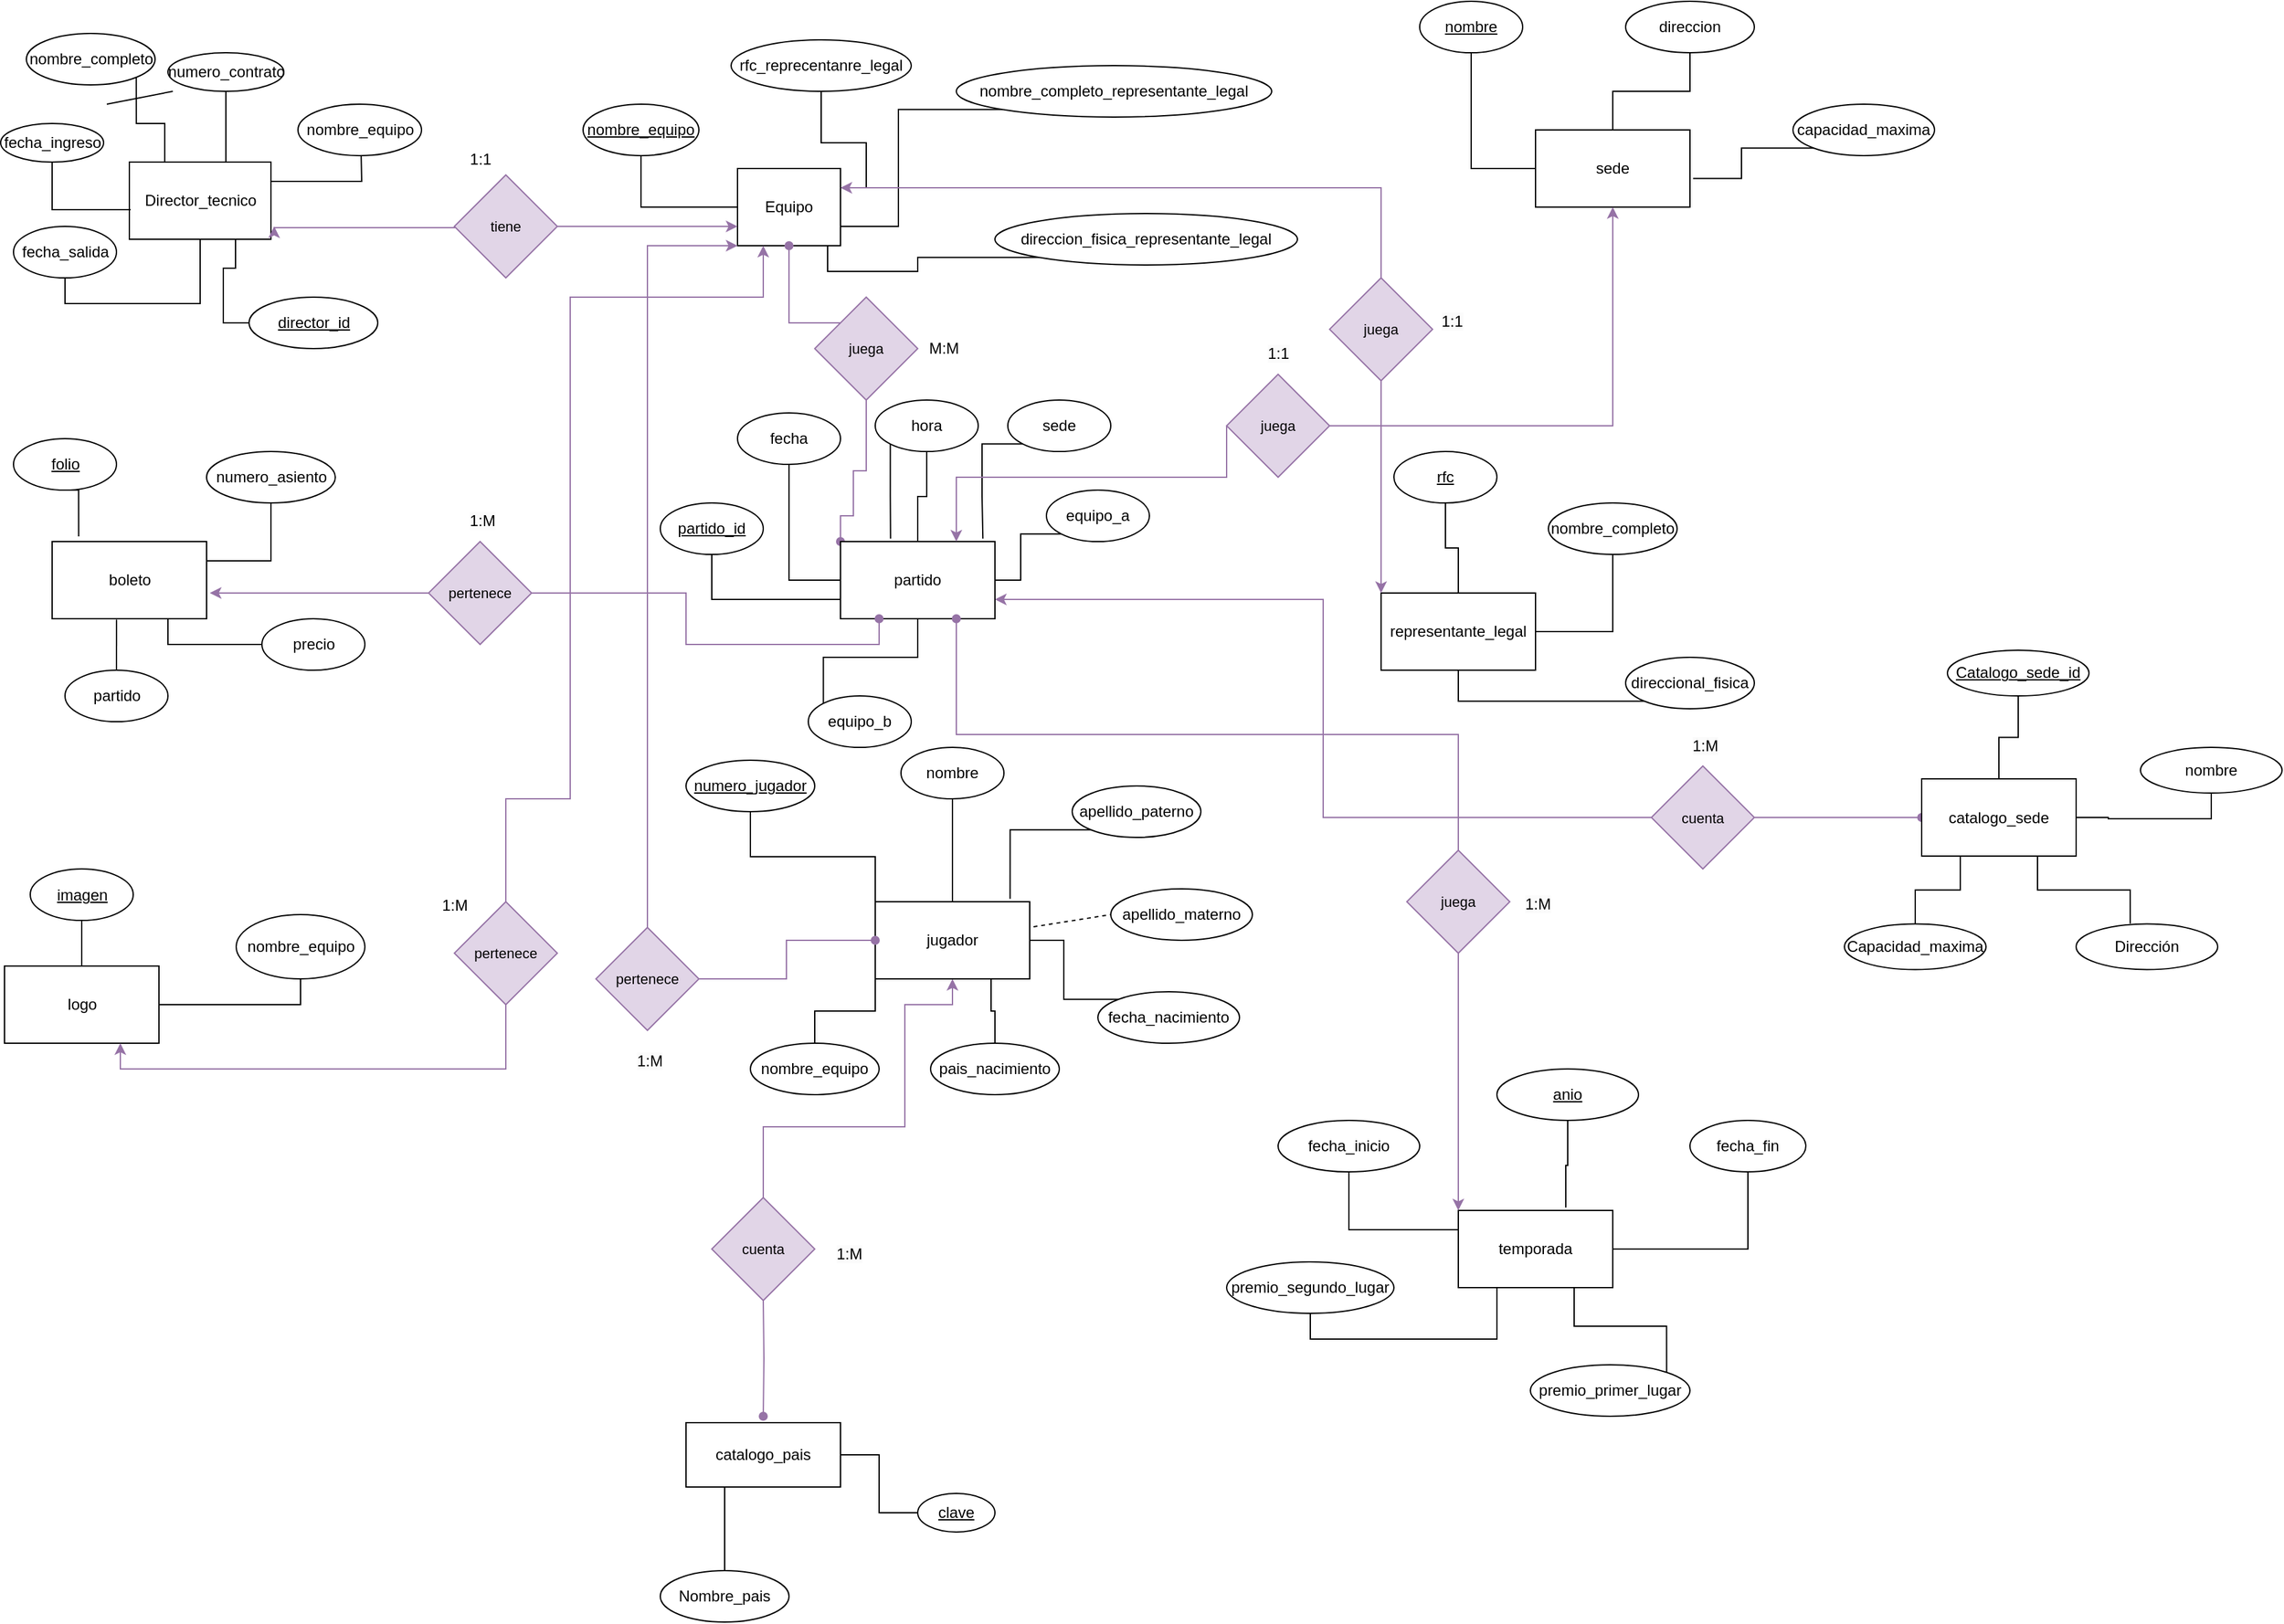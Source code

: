 <mxfile version="22.0.5" type="github">
  <diagram id="prtHgNgQTEPvFCAcTncT" name="Page-1">
    <mxGraphModel dx="1224" dy="1836" grid="1" gridSize="10" guides="1" tooltips="1" connect="1" arrows="1" fold="1" page="1" pageScale="1" pageWidth="827" pageHeight="1169" math="0" shadow="0">
      <root>
        <mxCell id="0" />
        <mxCell id="1" parent="0" />
        <mxCell id="aQAhRYCQyw7YS1Q8oWBc-6" value="fecha_ingreso" style="ellipse;whiteSpace=wrap;html=1;" parent="1" vertex="1">
          <mxGeometry x="67.5" y="-5" width="80" height="30" as="geometry" />
        </mxCell>
        <mxCell id="aQAhRYCQyw7YS1Q8oWBc-33" style="edgeStyle=orthogonalEdgeStyle;rounded=0;orthogonalLoop=1;jettySize=auto;html=1;exitX=1;exitY=0.25;exitDx=0;exitDy=0;endArrow=none;endFill=0;" parent="1" source="aQAhRYCQyw7YS1Q8oWBc-8" edge="1">
          <mxGeometry relative="1" as="geometry">
            <mxPoint x="347.5" y="15" as="targetPoint" />
          </mxGeometry>
        </mxCell>
        <mxCell id="aQAhRYCQyw7YS1Q8oWBc-8" value="Director_tecnico" style="rounded=0;whiteSpace=wrap;html=1;fontFamily=Helvetica;fontSize=12;fontColor=#000000;align=center;" parent="1" vertex="1">
          <mxGeometry x="167.5" y="25" width="110" height="60" as="geometry" />
        </mxCell>
        <mxCell id="aQAhRYCQyw7YS1Q8oWBc-9" value="" style="edgeStyle=orthogonalEdgeStyle;rounded=0;orthogonalLoop=1;jettySize=auto;html=1;endArrow=none;endFill=0;" parent="1" source="aQAhRYCQyw7YS1Q8oWBc-10" target="aQAhRYCQyw7YS1Q8oWBc-11" edge="1">
          <mxGeometry relative="1" as="geometry" />
        </mxCell>
        <mxCell id="aQAhRYCQyw7YS1Q8oWBc-10" value="Equipo" style="rounded=0;whiteSpace=wrap;html=1;fontFamily=Helvetica;fontSize=12;fontColor=#000000;align=center;" parent="1" vertex="1">
          <mxGeometry x="640" y="30" width="80" height="60" as="geometry" />
        </mxCell>
        <mxCell id="aQAhRYCQyw7YS1Q8oWBc-11" value="&lt;u&gt;nombre_equipo&lt;/u&gt;" style="ellipse;whiteSpace=wrap;html=1;" parent="1" vertex="1">
          <mxGeometry x="520" y="-20" width="90" height="40" as="geometry" />
        </mxCell>
        <mxCell id="aQAhRYCQyw7YS1Q8oWBc-13" value="boleto" style="rounded=0;whiteSpace=wrap;html=1;" parent="1" vertex="1">
          <mxGeometry x="107.5" y="320" width="120" height="60" as="geometry" />
        </mxCell>
        <mxCell id="aQAhRYCQyw7YS1Q8oWBc-124" value="" style="edgeStyle=orthogonalEdgeStyle;shape=connector;rounded=0;orthogonalLoop=1;jettySize=auto;html=1;labelBackgroundColor=default;strokeColor=default;align=center;verticalAlign=middle;fontFamily=Helvetica;fontSize=11;fontColor=default;endArrow=none;endFill=0;" parent="1" source="aQAhRYCQyw7YS1Q8oWBc-15" target="aQAhRYCQyw7YS1Q8oWBc-55" edge="1">
          <mxGeometry relative="1" as="geometry" />
        </mxCell>
        <mxCell id="aQAhRYCQyw7YS1Q8oWBc-127" style="edgeStyle=orthogonalEdgeStyle;shape=connector;rounded=0;orthogonalLoop=1;jettySize=auto;html=1;exitX=0;exitY=0;exitDx=0;exitDy=0;labelBackgroundColor=default;strokeColor=#9673a6;align=center;verticalAlign=middle;fontFamily=Helvetica;fontSize=11;fontColor=default;endArrow=none;endFill=0;fillColor=#e1d5e7;entryX=0.5;entryY=1;entryDx=0;entryDy=0;startArrow=oval;startFill=1;" parent="1" source="aQAhRYCQyw7YS1Q8oWBc-15" target="aQAhRYCQyw7YS1Q8oWBc-128" edge="1">
          <mxGeometry relative="1" as="geometry">
            <mxPoint x="740" y="220" as="targetPoint" />
            <Array as="points">
              <mxPoint x="720" y="300" />
              <mxPoint x="730" y="300" />
              <mxPoint x="730" y="265" />
              <mxPoint x="740" y="265" />
            </Array>
          </mxGeometry>
        </mxCell>
        <mxCell id="hWHsyJ2KHmpbh6vch4hG-17" style="edgeStyle=orthogonalEdgeStyle;rounded=0;orthogonalLoop=1;jettySize=auto;html=1;exitX=1;exitY=0.75;exitDx=0;exitDy=0;entryX=0;entryY=0.5;entryDx=0;entryDy=0;startArrow=classic;startFill=1;endArrow=none;endFill=0;fillColor=#e1d5e7;strokeColor=#9673a6;" edge="1" parent="1" source="aQAhRYCQyw7YS1Q8oWBc-15" target="hWHsyJ2KHmpbh6vch4hG-16">
          <mxGeometry relative="1" as="geometry" />
        </mxCell>
        <mxCell id="aQAhRYCQyw7YS1Q8oWBc-15" value="partido" style="rounded=0;whiteSpace=wrap;html=1;" parent="1" vertex="1">
          <mxGeometry x="720" y="320" width="120" height="60" as="geometry" />
        </mxCell>
        <mxCell id="hWHsyJ2KHmpbh6vch4hG-5" style="edgeStyle=orthogonalEdgeStyle;rounded=0;orthogonalLoop=1;jettySize=auto;html=1;exitX=0.5;exitY=1;exitDx=0;exitDy=0;endArrow=none;endFill=0;startArrow=classic;startFill=1;fillColor=#e1d5e7;strokeColor=#9673a6;" edge="1" parent="1" source="aQAhRYCQyw7YS1Q8oWBc-16" target="hWHsyJ2KHmpbh6vch4hG-4">
          <mxGeometry relative="1" as="geometry">
            <Array as="points">
              <mxPoint x="807" y="680" />
              <mxPoint x="770" y="680" />
              <mxPoint x="770" y="775" />
              <mxPoint x="660" y="775" />
            </Array>
          </mxGeometry>
        </mxCell>
        <mxCell id="aQAhRYCQyw7YS1Q8oWBc-16" value="jugador" style="rounded=0;whiteSpace=wrap;html=1;" parent="1" vertex="1">
          <mxGeometry x="747" y="600" width="120" height="60" as="geometry" />
        </mxCell>
        <mxCell id="aQAhRYCQyw7YS1Q8oWBc-51" style="edgeStyle=orthogonalEdgeStyle;rounded=0;orthogonalLoop=1;jettySize=auto;html=1;exitX=0.5;exitY=0;exitDx=0;exitDy=0;entryX=0.5;entryY=1;entryDx=0;entryDy=0;endArrow=none;endFill=0;" parent="1" source="aQAhRYCQyw7YS1Q8oWBc-17" target="aQAhRYCQyw7YS1Q8oWBc-50" edge="1">
          <mxGeometry relative="1" as="geometry" />
        </mxCell>
        <mxCell id="aQAhRYCQyw7YS1Q8oWBc-52" style="edgeStyle=orthogonalEdgeStyle;rounded=0;orthogonalLoop=1;jettySize=auto;html=1;exitX=1;exitY=0.5;exitDx=0;exitDy=0;entryX=0.5;entryY=1;entryDx=0;entryDy=0;endArrow=none;endFill=0;" parent="1" source="aQAhRYCQyw7YS1Q8oWBc-17" target="aQAhRYCQyw7YS1Q8oWBc-49" edge="1">
          <mxGeometry relative="1" as="geometry" />
        </mxCell>
        <mxCell id="aQAhRYCQyw7YS1Q8oWBc-17" value="logo" style="rounded=0;whiteSpace=wrap;html=1;" parent="1" vertex="1">
          <mxGeometry x="70.5" y="650" width="120" height="60" as="geometry" />
        </mxCell>
        <mxCell id="aQAhRYCQyw7YS1Q8oWBc-18" value="sede" style="rounded=0;whiteSpace=wrap;html=1;" parent="1" vertex="1">
          <mxGeometry x="1260" width="120" height="60" as="geometry" />
        </mxCell>
        <mxCell id="aQAhRYCQyw7YS1Q8oWBc-19" value="temporada" style="rounded=0;whiteSpace=wrap;html=1;" parent="1" vertex="1">
          <mxGeometry x="1200" y="840" width="120" height="60" as="geometry" />
        </mxCell>
        <mxCell id="aQAhRYCQyw7YS1Q8oWBc-20" value="representante_legal" style="rounded=0;whiteSpace=wrap;html=1;" parent="1" vertex="1">
          <mxGeometry x="1140" y="360" width="120" height="60" as="geometry" />
        </mxCell>
        <mxCell id="aQAhRYCQyw7YS1Q8oWBc-28" style="edgeStyle=orthogonalEdgeStyle;rounded=0;orthogonalLoop=1;jettySize=auto;html=1;exitX=1;exitY=1;exitDx=0;exitDy=0;entryX=0.25;entryY=0;entryDx=0;entryDy=0;endArrow=none;endFill=0;" parent="1" source="aQAhRYCQyw7YS1Q8oWBc-22" target="aQAhRYCQyw7YS1Q8oWBc-8" edge="1">
          <mxGeometry relative="1" as="geometry" />
        </mxCell>
        <mxCell id="aQAhRYCQyw7YS1Q8oWBc-22" value="nombre_completo" style="ellipse;whiteSpace=wrap;html=1;" parent="1" vertex="1">
          <mxGeometry x="87.5" y="-75" width="100" height="40" as="geometry" />
        </mxCell>
        <mxCell id="aQAhRYCQyw7YS1Q8oWBc-31" style="edgeStyle=orthogonalEdgeStyle;rounded=0;orthogonalLoop=1;jettySize=auto;html=1;exitX=0.5;exitY=1;exitDx=0;exitDy=0;entryX=0.5;entryY=1;entryDx=0;entryDy=0;endArrow=none;endFill=0;" parent="1" source="aQAhRYCQyw7YS1Q8oWBc-25" target="aQAhRYCQyw7YS1Q8oWBc-8" edge="1">
          <mxGeometry relative="1" as="geometry" />
        </mxCell>
        <mxCell id="aQAhRYCQyw7YS1Q8oWBc-25" value="fecha_salida" style="ellipse;whiteSpace=wrap;html=1;" parent="1" vertex="1">
          <mxGeometry x="77.5" y="75" width="80" height="40" as="geometry" />
        </mxCell>
        <mxCell id="aQAhRYCQyw7YS1Q8oWBc-26" value="nombre_equipo" style="ellipse;whiteSpace=wrap;html=1;" parent="1" vertex="1">
          <mxGeometry x="298.5" y="-20" width="96" height="40" as="geometry" />
        </mxCell>
        <mxCell id="aQAhRYCQyw7YS1Q8oWBc-27" value="numero_contrato" style="ellipse;whiteSpace=wrap;html=1;" parent="1" vertex="1">
          <mxGeometry x="197.5" y="-60" width="90" height="30" as="geometry" />
        </mxCell>
        <mxCell id="aQAhRYCQyw7YS1Q8oWBc-29" style="edgeStyle=orthogonalEdgeStyle;rounded=0;orthogonalLoop=1;jettySize=auto;html=1;exitX=0.5;exitY=1;exitDx=0;exitDy=0;entryX=0.682;entryY=0;entryDx=0;entryDy=0;entryPerimeter=0;endArrow=none;endFill=0;" parent="1" source="aQAhRYCQyw7YS1Q8oWBc-27" target="aQAhRYCQyw7YS1Q8oWBc-8" edge="1">
          <mxGeometry relative="1" as="geometry" />
        </mxCell>
        <mxCell id="aQAhRYCQyw7YS1Q8oWBc-32" style="edgeStyle=orthogonalEdgeStyle;rounded=0;orthogonalLoop=1;jettySize=auto;html=1;exitX=0.5;exitY=1;exitDx=0;exitDy=0;entryX=0.009;entryY=0.617;entryDx=0;entryDy=0;entryPerimeter=0;endArrow=none;endFill=0;" parent="1" source="aQAhRYCQyw7YS1Q8oWBc-6" target="aQAhRYCQyw7YS1Q8oWBc-8" edge="1">
          <mxGeometry relative="1" as="geometry" />
        </mxCell>
        <mxCell id="aQAhRYCQyw7YS1Q8oWBc-39" style="edgeStyle=orthogonalEdgeStyle;rounded=0;orthogonalLoop=1;jettySize=auto;html=1;exitX=0;exitY=1;exitDx=0;exitDy=0;entryX=0.5;entryY=1;entryDx=0;entryDy=0;endArrow=none;endFill=0;" parent="1" source="aQAhRYCQyw7YS1Q8oWBc-34" target="aQAhRYCQyw7YS1Q8oWBc-10" edge="1">
          <mxGeometry relative="1" as="geometry">
            <Array as="points">
              <mxPoint x="780" y="99" />
              <mxPoint x="780" y="110" />
              <mxPoint x="710" y="110" />
              <mxPoint x="710" y="90" />
            </Array>
          </mxGeometry>
        </mxCell>
        <mxCell id="aQAhRYCQyw7YS1Q8oWBc-34" value="direccion_fisica_representante_legal" style="ellipse;whiteSpace=wrap;html=1;" parent="1" vertex="1">
          <mxGeometry x="840" y="65" width="235" height="40" as="geometry" />
        </mxCell>
        <mxCell id="aQAhRYCQyw7YS1Q8oWBc-35" value="rfc_reprecentanre_legal" style="ellipse;whiteSpace=wrap;html=1;" parent="1" vertex="1">
          <mxGeometry x="635" y="-70" width="140" height="40" as="geometry" />
        </mxCell>
        <mxCell id="aQAhRYCQyw7YS1Q8oWBc-38" style="edgeStyle=orthogonalEdgeStyle;rounded=0;orthogonalLoop=1;jettySize=auto;html=1;exitX=0;exitY=1;exitDx=0;exitDy=0;entryX=1;entryY=0.75;entryDx=0;entryDy=0;endArrow=none;endFill=0;" parent="1" source="aQAhRYCQyw7YS1Q8oWBc-36" target="aQAhRYCQyw7YS1Q8oWBc-10" edge="1">
          <mxGeometry relative="1" as="geometry" />
        </mxCell>
        <mxCell id="aQAhRYCQyw7YS1Q8oWBc-36" value="nombre_completo_representante_legal" style="ellipse;whiteSpace=wrap;html=1;" parent="1" vertex="1">
          <mxGeometry x="810" y="-50" width="245" height="40" as="geometry" />
        </mxCell>
        <mxCell id="aQAhRYCQyw7YS1Q8oWBc-37" style="edgeStyle=orthogonalEdgeStyle;rounded=0;orthogonalLoop=1;jettySize=auto;html=1;exitX=0.5;exitY=1;exitDx=0;exitDy=0;entryX=1;entryY=0.25;entryDx=0;entryDy=0;endArrow=none;endFill=0;" parent="1" source="aQAhRYCQyw7YS1Q8oWBc-35" target="aQAhRYCQyw7YS1Q8oWBc-10" edge="1">
          <mxGeometry relative="1" as="geometry">
            <mxPoint x="810" y="50" as="targetPoint" />
            <Array as="points">
              <mxPoint x="705" y="10" />
              <mxPoint x="740" y="10" />
              <mxPoint x="740" y="45" />
            </Array>
          </mxGeometry>
        </mxCell>
        <mxCell id="aQAhRYCQyw7YS1Q8oWBc-40" value="&lt;u&gt;folio&lt;/u&gt;" style="ellipse;whiteSpace=wrap;html=1;" parent="1" vertex="1">
          <mxGeometry x="77.5" y="240" width="80" height="40" as="geometry" />
        </mxCell>
        <mxCell id="aQAhRYCQyw7YS1Q8oWBc-41" value="partido" style="ellipse;whiteSpace=wrap;html=1;" parent="1" vertex="1">
          <mxGeometry x="117.5" y="420" width="80" height="40" as="geometry" />
        </mxCell>
        <mxCell id="aQAhRYCQyw7YS1Q8oWBc-46" style="edgeStyle=orthogonalEdgeStyle;rounded=0;orthogonalLoop=1;jettySize=auto;html=1;exitX=0;exitY=0.5;exitDx=0;exitDy=0;entryX=0.75;entryY=1;entryDx=0;entryDy=0;endArrow=none;endFill=0;" parent="1" source="aQAhRYCQyw7YS1Q8oWBc-42" target="aQAhRYCQyw7YS1Q8oWBc-13" edge="1">
          <mxGeometry relative="1" as="geometry" />
        </mxCell>
        <mxCell id="aQAhRYCQyw7YS1Q8oWBc-42" value="precio" style="ellipse;whiteSpace=wrap;html=1;" parent="1" vertex="1">
          <mxGeometry x="270.5" y="380" width="80" height="40" as="geometry" />
        </mxCell>
        <mxCell id="aQAhRYCQyw7YS1Q8oWBc-45" style="edgeStyle=orthogonalEdgeStyle;rounded=0;orthogonalLoop=1;jettySize=auto;html=1;exitX=0.5;exitY=1;exitDx=0;exitDy=0;entryX=1;entryY=0.25;entryDx=0;entryDy=0;endArrow=none;endFill=0;" parent="1" source="aQAhRYCQyw7YS1Q8oWBc-43" target="aQAhRYCQyw7YS1Q8oWBc-13" edge="1">
          <mxGeometry relative="1" as="geometry" />
        </mxCell>
        <mxCell id="aQAhRYCQyw7YS1Q8oWBc-43" value="numero_asiento" style="ellipse;whiteSpace=wrap;html=1;" parent="1" vertex="1">
          <mxGeometry x="227.5" y="250" width="100" height="40" as="geometry" />
        </mxCell>
        <mxCell id="aQAhRYCQyw7YS1Q8oWBc-44" style="edgeStyle=orthogonalEdgeStyle;rounded=0;orthogonalLoop=1;jettySize=auto;html=1;exitX=0.5;exitY=1;exitDx=0;exitDy=0;entryX=0.172;entryY=-0.067;entryDx=0;entryDy=0;entryPerimeter=0;endArrow=none;endFill=0;" parent="1" source="aQAhRYCQyw7YS1Q8oWBc-40" target="aQAhRYCQyw7YS1Q8oWBc-13" edge="1">
          <mxGeometry relative="1" as="geometry" />
        </mxCell>
        <mxCell id="aQAhRYCQyw7YS1Q8oWBc-47" style="edgeStyle=orthogonalEdgeStyle;rounded=0;orthogonalLoop=1;jettySize=auto;html=1;exitX=0.5;exitY=0;exitDx=0;exitDy=0;entryX=0.417;entryY=1.012;entryDx=0;entryDy=0;entryPerimeter=0;endArrow=none;endFill=0;" parent="1" source="aQAhRYCQyw7YS1Q8oWBc-41" target="aQAhRYCQyw7YS1Q8oWBc-13" edge="1">
          <mxGeometry relative="1" as="geometry" />
        </mxCell>
        <mxCell id="aQAhRYCQyw7YS1Q8oWBc-49" value="nombre_equipo" style="ellipse;whiteSpace=wrap;html=1;" parent="1" vertex="1">
          <mxGeometry x="250.5" y="610" width="100" height="50" as="geometry" />
        </mxCell>
        <mxCell id="aQAhRYCQyw7YS1Q8oWBc-50" value="&lt;u&gt;imagen&lt;/u&gt;" style="ellipse;whiteSpace=wrap;html=1;" parent="1" vertex="1">
          <mxGeometry x="90.5" y="574.5" width="80" height="40" as="geometry" />
        </mxCell>
        <mxCell id="aQAhRYCQyw7YS1Q8oWBc-61" style="edgeStyle=orthogonalEdgeStyle;rounded=0;orthogonalLoop=1;jettySize=auto;html=1;exitX=0.5;exitY=1;exitDx=0;exitDy=0;entryX=0;entryY=0.5;entryDx=0;entryDy=0;endArrow=none;endFill=0;" parent="1" source="aQAhRYCQyw7YS1Q8oWBc-53" target="aQAhRYCQyw7YS1Q8oWBc-15" edge="1">
          <mxGeometry relative="1" as="geometry" />
        </mxCell>
        <mxCell id="aQAhRYCQyw7YS1Q8oWBc-53" value="fecha" style="ellipse;whiteSpace=wrap;html=1;" parent="1" vertex="1">
          <mxGeometry x="640" y="220" width="80" height="40" as="geometry" />
        </mxCell>
        <mxCell id="aQAhRYCQyw7YS1Q8oWBc-60" style="edgeStyle=orthogonalEdgeStyle;rounded=0;orthogonalLoop=1;jettySize=auto;html=1;exitX=0.5;exitY=1;exitDx=0;exitDy=0;entryX=0;entryY=0.75;entryDx=0;entryDy=0;endArrow=none;endFill=0;" parent="1" source="aQAhRYCQyw7YS1Q8oWBc-54" target="aQAhRYCQyw7YS1Q8oWBc-15" edge="1">
          <mxGeometry relative="1" as="geometry" />
        </mxCell>
        <mxCell id="aQAhRYCQyw7YS1Q8oWBc-54" value="&lt;u&gt;partido_id&lt;/u&gt;" style="ellipse;whiteSpace=wrap;html=1;" parent="1" vertex="1">
          <mxGeometry x="580" y="290" width="80" height="40" as="geometry" />
        </mxCell>
        <mxCell id="aQAhRYCQyw7YS1Q8oWBc-55" value="hora" style="ellipse;whiteSpace=wrap;html=1;" parent="1" vertex="1">
          <mxGeometry x="747" y="210" width="80" height="40" as="geometry" />
        </mxCell>
        <mxCell id="aQAhRYCQyw7YS1Q8oWBc-65" style="edgeStyle=orthogonalEdgeStyle;rounded=0;orthogonalLoop=1;jettySize=auto;html=1;exitX=0;exitY=1;exitDx=0;exitDy=0;entryX=0.5;entryY=1;entryDx=0;entryDy=0;endArrow=none;endFill=0;" parent="1" source="aQAhRYCQyw7YS1Q8oWBc-56" target="aQAhRYCQyw7YS1Q8oWBc-15" edge="1">
          <mxGeometry relative="1" as="geometry" />
        </mxCell>
        <mxCell id="aQAhRYCQyw7YS1Q8oWBc-56" value="equipo_b" style="ellipse;whiteSpace=wrap;html=1;" parent="1" vertex="1">
          <mxGeometry x="695" y="440" width="80" height="40" as="geometry" />
        </mxCell>
        <mxCell id="aQAhRYCQyw7YS1Q8oWBc-64" style="edgeStyle=orthogonalEdgeStyle;rounded=0;orthogonalLoop=1;jettySize=auto;html=1;exitX=0;exitY=1;exitDx=0;exitDy=0;entryX=1;entryY=0.5;entryDx=0;entryDy=0;endArrow=none;endFill=0;" parent="1" source="aQAhRYCQyw7YS1Q8oWBc-57" target="aQAhRYCQyw7YS1Q8oWBc-15" edge="1">
          <mxGeometry relative="1" as="geometry" />
        </mxCell>
        <mxCell id="aQAhRYCQyw7YS1Q8oWBc-57" value="equipo_a" style="ellipse;whiteSpace=wrap;html=1;" parent="1" vertex="1">
          <mxGeometry x="880" y="280" width="80" height="40" as="geometry" />
        </mxCell>
        <mxCell id="aQAhRYCQyw7YS1Q8oWBc-58" value="sede" style="ellipse;whiteSpace=wrap;html=1;" parent="1" vertex="1">
          <mxGeometry x="850" y="210" width="80" height="40" as="geometry" />
        </mxCell>
        <mxCell id="aQAhRYCQyw7YS1Q8oWBc-62" style="edgeStyle=orthogonalEdgeStyle;rounded=0;orthogonalLoop=1;jettySize=auto;html=1;exitX=0;exitY=1;exitDx=0;exitDy=0;entryX=0.324;entryY=-0.037;entryDx=0;entryDy=0;entryPerimeter=0;endArrow=none;endFill=0;" parent="1" source="aQAhRYCQyw7YS1Q8oWBc-55" target="aQAhRYCQyw7YS1Q8oWBc-15" edge="1">
          <mxGeometry relative="1" as="geometry" />
        </mxCell>
        <mxCell id="aQAhRYCQyw7YS1Q8oWBc-63" style="edgeStyle=orthogonalEdgeStyle;rounded=0;orthogonalLoop=1;jettySize=auto;html=1;exitX=0;exitY=1;exitDx=0;exitDy=0;entryX=0.922;entryY=-0.037;entryDx=0;entryDy=0;entryPerimeter=0;endArrow=none;endFill=0;" parent="1" source="aQAhRYCQyw7YS1Q8oWBc-58" target="aQAhRYCQyw7YS1Q8oWBc-15" edge="1">
          <mxGeometry relative="1" as="geometry" />
        </mxCell>
        <mxCell id="aQAhRYCQyw7YS1Q8oWBc-73" style="edgeStyle=orthogonalEdgeStyle;rounded=0;orthogonalLoop=1;jettySize=auto;html=1;exitX=0.5;exitY=1;exitDx=0;exitDy=0;entryX=0;entryY=0;entryDx=0;entryDy=0;endArrow=none;endFill=0;" parent="1" source="aQAhRYCQyw7YS1Q8oWBc-66" target="aQAhRYCQyw7YS1Q8oWBc-16" edge="1">
          <mxGeometry relative="1" as="geometry" />
        </mxCell>
        <mxCell id="aQAhRYCQyw7YS1Q8oWBc-66" value="&lt;u&gt;numero_jugador&lt;/u&gt;" style="ellipse;whiteSpace=wrap;html=1;" parent="1" vertex="1">
          <mxGeometry x="600" y="490" width="100" height="40" as="geometry" />
        </mxCell>
        <mxCell id="aQAhRYCQyw7YS1Q8oWBc-79" style="edgeStyle=orthogonalEdgeStyle;shape=connector;rounded=0;orthogonalLoop=1;jettySize=auto;html=1;exitX=0.5;exitY=0;exitDx=0;exitDy=0;entryX=0;entryY=1;entryDx=0;entryDy=0;labelBackgroundColor=default;strokeColor=default;align=center;verticalAlign=middle;fontFamily=Helvetica;fontSize=11;fontColor=default;endArrow=none;endFill=0;" parent="1" source="aQAhRYCQyw7YS1Q8oWBc-67" target="aQAhRYCQyw7YS1Q8oWBc-16" edge="1">
          <mxGeometry relative="1" as="geometry" />
        </mxCell>
        <mxCell id="aQAhRYCQyw7YS1Q8oWBc-67" value="nombre_equipo" style="ellipse;whiteSpace=wrap;html=1;" parent="1" vertex="1">
          <mxGeometry x="650" y="710" width="100" height="40" as="geometry" />
        </mxCell>
        <mxCell id="aQAhRYCQyw7YS1Q8oWBc-74" style="edgeStyle=orthogonalEdgeStyle;shape=connector;rounded=0;orthogonalLoop=1;jettySize=auto;html=1;exitX=0.5;exitY=1;exitDx=0;exitDy=0;entryX=0.5;entryY=0;entryDx=0;entryDy=0;labelBackgroundColor=default;strokeColor=default;align=center;verticalAlign=middle;fontFamily=Helvetica;fontSize=11;fontColor=default;endArrow=none;endFill=0;" parent="1" source="aQAhRYCQyw7YS1Q8oWBc-68" target="aQAhRYCQyw7YS1Q8oWBc-16" edge="1">
          <mxGeometry relative="1" as="geometry" />
        </mxCell>
        <mxCell id="aQAhRYCQyw7YS1Q8oWBc-68" value="nombre" style="ellipse;whiteSpace=wrap;html=1;" parent="1" vertex="1">
          <mxGeometry x="767" y="480" width="80" height="40" as="geometry" />
        </mxCell>
        <mxCell id="aQAhRYCQyw7YS1Q8oWBc-78" style="edgeStyle=orthogonalEdgeStyle;shape=connector;rounded=0;orthogonalLoop=1;jettySize=auto;html=1;exitX=0.5;exitY=0;exitDx=0;exitDy=0;entryX=0.75;entryY=1;entryDx=0;entryDy=0;labelBackgroundColor=default;strokeColor=default;align=center;verticalAlign=middle;fontFamily=Helvetica;fontSize=11;fontColor=default;endArrow=none;endFill=0;" parent="1" source="aQAhRYCQyw7YS1Q8oWBc-69" target="aQAhRYCQyw7YS1Q8oWBc-16" edge="1">
          <mxGeometry relative="1" as="geometry" />
        </mxCell>
        <mxCell id="aQAhRYCQyw7YS1Q8oWBc-69" value="pais_nacimiento" style="ellipse;whiteSpace=wrap;html=1;" parent="1" vertex="1">
          <mxGeometry x="790" y="710" width="100" height="40" as="geometry" />
        </mxCell>
        <mxCell id="aQAhRYCQyw7YS1Q8oWBc-77" style="edgeStyle=orthogonalEdgeStyle;shape=connector;rounded=0;orthogonalLoop=1;jettySize=auto;html=1;exitX=0;exitY=0;exitDx=0;exitDy=0;entryX=1;entryY=0.5;entryDx=0;entryDy=0;labelBackgroundColor=default;strokeColor=default;align=center;verticalAlign=middle;fontFamily=Helvetica;fontSize=11;fontColor=default;endArrow=none;endFill=0;" parent="1" source="aQAhRYCQyw7YS1Q8oWBc-70" target="aQAhRYCQyw7YS1Q8oWBc-16" edge="1">
          <mxGeometry relative="1" as="geometry" />
        </mxCell>
        <mxCell id="aQAhRYCQyw7YS1Q8oWBc-70" value="fecha_nacimiento" style="ellipse;whiteSpace=wrap;html=1;" parent="1" vertex="1">
          <mxGeometry x="920" y="670" width="110" height="40" as="geometry" />
        </mxCell>
        <mxCell id="aQAhRYCQyw7YS1Q8oWBc-71" value="apellido_materno" style="ellipse;whiteSpace=wrap;html=1;" parent="1" vertex="1">
          <mxGeometry x="930" y="590" width="110" height="40" as="geometry" />
        </mxCell>
        <mxCell id="aQAhRYCQyw7YS1Q8oWBc-72" value="apellido_paterno" style="ellipse;whiteSpace=wrap;html=1;" parent="1" vertex="1">
          <mxGeometry x="900" y="510" width="100" height="40" as="geometry" />
        </mxCell>
        <mxCell id="aQAhRYCQyw7YS1Q8oWBc-75" style="edgeStyle=orthogonalEdgeStyle;shape=connector;rounded=0;orthogonalLoop=1;jettySize=auto;html=1;exitX=0;exitY=1;exitDx=0;exitDy=0;entryX=0.873;entryY=-0.037;entryDx=0;entryDy=0;entryPerimeter=0;labelBackgroundColor=default;strokeColor=default;align=center;verticalAlign=middle;fontFamily=Helvetica;fontSize=11;fontColor=default;endArrow=none;endFill=0;" parent="1" source="aQAhRYCQyw7YS1Q8oWBc-72" target="aQAhRYCQyw7YS1Q8oWBc-16" edge="1">
          <mxGeometry relative="1" as="geometry" />
        </mxCell>
        <mxCell id="aQAhRYCQyw7YS1Q8oWBc-83" style="edgeStyle=orthogonalEdgeStyle;shape=connector;rounded=0;orthogonalLoop=1;jettySize=auto;html=1;exitX=0.5;exitY=1;exitDx=0;exitDy=0;entryX=0;entryY=0.5;entryDx=0;entryDy=0;labelBackgroundColor=default;strokeColor=default;align=center;verticalAlign=middle;fontFamily=Helvetica;fontSize=11;fontColor=default;endArrow=none;endFill=0;" parent="1" source="aQAhRYCQyw7YS1Q8oWBc-80" target="aQAhRYCQyw7YS1Q8oWBc-18" edge="1">
          <mxGeometry relative="1" as="geometry" />
        </mxCell>
        <mxCell id="aQAhRYCQyw7YS1Q8oWBc-80" value="&lt;u&gt;nombre&lt;/u&gt;" style="ellipse;whiteSpace=wrap;html=1;" parent="1" vertex="1">
          <mxGeometry x="1170" y="-100" width="80" height="40" as="geometry" />
        </mxCell>
        <mxCell id="aQAhRYCQyw7YS1Q8oWBc-84" style="edgeStyle=orthogonalEdgeStyle;shape=connector;rounded=0;orthogonalLoop=1;jettySize=auto;html=1;exitX=0.5;exitY=1;exitDx=0;exitDy=0;entryX=0.5;entryY=0;entryDx=0;entryDy=0;labelBackgroundColor=default;strokeColor=default;align=center;verticalAlign=middle;fontFamily=Helvetica;fontSize=11;fontColor=default;endArrow=none;endFill=0;" parent="1" source="aQAhRYCQyw7YS1Q8oWBc-81" target="aQAhRYCQyw7YS1Q8oWBc-18" edge="1">
          <mxGeometry relative="1" as="geometry" />
        </mxCell>
        <mxCell id="aQAhRYCQyw7YS1Q8oWBc-81" value="direccion" style="ellipse;whiteSpace=wrap;html=1;" parent="1" vertex="1">
          <mxGeometry x="1330" y="-100" width="100" height="40" as="geometry" />
        </mxCell>
        <mxCell id="aQAhRYCQyw7YS1Q8oWBc-82" value="capacidad_maxima" style="ellipse;whiteSpace=wrap;html=1;" parent="1" vertex="1">
          <mxGeometry x="1460" y="-20" width="110" height="40" as="geometry" />
        </mxCell>
        <mxCell id="aQAhRYCQyw7YS1Q8oWBc-85" style="edgeStyle=orthogonalEdgeStyle;shape=connector;rounded=0;orthogonalLoop=1;jettySize=auto;html=1;exitX=0;exitY=1;exitDx=0;exitDy=0;entryX=1.02;entryY=0.629;entryDx=0;entryDy=0;entryPerimeter=0;labelBackgroundColor=default;strokeColor=default;align=center;verticalAlign=middle;fontFamily=Helvetica;fontSize=11;fontColor=default;endArrow=none;endFill=0;" parent="1" source="aQAhRYCQyw7YS1Q8oWBc-82" target="aQAhRYCQyw7YS1Q8oWBc-18" edge="1">
          <mxGeometry relative="1" as="geometry" />
        </mxCell>
        <mxCell id="aQAhRYCQyw7YS1Q8oWBc-89" style="edgeStyle=orthogonalEdgeStyle;shape=connector;rounded=0;orthogonalLoop=1;jettySize=auto;html=1;exitX=0.5;exitY=1;exitDx=0;exitDy=0;labelBackgroundColor=default;strokeColor=default;align=center;verticalAlign=middle;fontFamily=Helvetica;fontSize=11;fontColor=default;endArrow=none;endFill=0;" parent="1" source="aQAhRYCQyw7YS1Q8oWBc-86" target="aQAhRYCQyw7YS1Q8oWBc-20" edge="1">
          <mxGeometry relative="1" as="geometry">
            <mxPoint x="1160" y="350" as="targetPoint" />
            <Array as="points" />
          </mxGeometry>
        </mxCell>
        <mxCell id="aQAhRYCQyw7YS1Q8oWBc-86" value="&lt;u&gt;rfc&lt;/u&gt;" style="ellipse;whiteSpace=wrap;html=1;" parent="1" vertex="1">
          <mxGeometry x="1150" y="250" width="80" height="40" as="geometry" />
        </mxCell>
        <mxCell id="aQAhRYCQyw7YS1Q8oWBc-91" style="edgeStyle=orthogonalEdgeStyle;shape=connector;rounded=0;orthogonalLoop=1;jettySize=auto;html=1;exitX=0;exitY=1;exitDx=0;exitDy=0;entryX=0.5;entryY=1;entryDx=0;entryDy=0;labelBackgroundColor=default;strokeColor=default;align=center;verticalAlign=middle;fontFamily=Helvetica;fontSize=11;fontColor=default;endArrow=none;endFill=0;" parent="1" source="aQAhRYCQyw7YS1Q8oWBc-87" target="aQAhRYCQyw7YS1Q8oWBc-20" edge="1">
          <mxGeometry relative="1" as="geometry" />
        </mxCell>
        <mxCell id="aQAhRYCQyw7YS1Q8oWBc-87" value="direccional_fisica" style="ellipse;whiteSpace=wrap;html=1;" parent="1" vertex="1">
          <mxGeometry x="1330" y="410" width="100" height="40" as="geometry" />
        </mxCell>
        <mxCell id="aQAhRYCQyw7YS1Q8oWBc-90" style="edgeStyle=orthogonalEdgeStyle;shape=connector;rounded=0;orthogonalLoop=1;jettySize=auto;html=1;exitX=0.5;exitY=1;exitDx=0;exitDy=0;entryX=1;entryY=0.5;entryDx=0;entryDy=0;labelBackgroundColor=default;strokeColor=default;align=center;verticalAlign=middle;fontFamily=Helvetica;fontSize=11;fontColor=default;endArrow=none;endFill=0;" parent="1" source="aQAhRYCQyw7YS1Q8oWBc-88" target="aQAhRYCQyw7YS1Q8oWBc-20" edge="1">
          <mxGeometry relative="1" as="geometry" />
        </mxCell>
        <mxCell id="aQAhRYCQyw7YS1Q8oWBc-88" value="nombre_completo" style="ellipse;whiteSpace=wrap;html=1;" parent="1" vertex="1">
          <mxGeometry x="1270" y="290" width="100" height="40" as="geometry" />
        </mxCell>
        <mxCell id="aQAhRYCQyw7YS1Q8oWBc-92" value="&lt;u&gt;anio&lt;/u&gt;" style="ellipse;whiteSpace=wrap;html=1;" parent="1" vertex="1">
          <mxGeometry x="1230" y="730" width="110" height="40" as="geometry" />
        </mxCell>
        <mxCell id="aQAhRYCQyw7YS1Q8oWBc-98" style="edgeStyle=orthogonalEdgeStyle;shape=connector;rounded=0;orthogonalLoop=1;jettySize=auto;html=1;exitX=0.5;exitY=1;exitDx=0;exitDy=0;entryX=1;entryY=0.5;entryDx=0;entryDy=0;labelBackgroundColor=default;strokeColor=default;align=center;verticalAlign=middle;fontFamily=Helvetica;fontSize=11;fontColor=default;endArrow=none;endFill=0;" parent="1" source="aQAhRYCQyw7YS1Q8oWBc-93" target="aQAhRYCQyw7YS1Q8oWBc-19" edge="1">
          <mxGeometry relative="1" as="geometry" />
        </mxCell>
        <mxCell id="aQAhRYCQyw7YS1Q8oWBc-93" value="fecha_fin" style="ellipse;whiteSpace=wrap;html=1;" parent="1" vertex="1">
          <mxGeometry x="1380" y="770" width="90" height="40" as="geometry" />
        </mxCell>
        <mxCell id="aQAhRYCQyw7YS1Q8oWBc-99" style="edgeStyle=orthogonalEdgeStyle;shape=connector;rounded=0;orthogonalLoop=1;jettySize=auto;html=1;exitX=1;exitY=0;exitDx=0;exitDy=0;entryX=0.75;entryY=1;entryDx=0;entryDy=0;labelBackgroundColor=default;strokeColor=default;align=center;verticalAlign=middle;fontFamily=Helvetica;fontSize=11;fontColor=default;endArrow=none;endFill=0;" parent="1" source="aQAhRYCQyw7YS1Q8oWBc-94" target="aQAhRYCQyw7YS1Q8oWBc-19" edge="1">
          <mxGeometry relative="1" as="geometry" />
        </mxCell>
        <mxCell id="aQAhRYCQyw7YS1Q8oWBc-94" value="premio_primer_lugar" style="ellipse;whiteSpace=wrap;html=1;" parent="1" vertex="1">
          <mxGeometry x="1256" y="960" width="124" height="40" as="geometry" />
        </mxCell>
        <mxCell id="aQAhRYCQyw7YS1Q8oWBc-100" style="edgeStyle=orthogonalEdgeStyle;shape=connector;rounded=0;orthogonalLoop=1;jettySize=auto;html=1;exitX=0.5;exitY=1;exitDx=0;exitDy=0;entryX=0.25;entryY=1;entryDx=0;entryDy=0;labelBackgroundColor=default;strokeColor=default;align=center;verticalAlign=middle;fontFamily=Helvetica;fontSize=11;fontColor=default;endArrow=none;endFill=0;" parent="1" source="aQAhRYCQyw7YS1Q8oWBc-95" target="aQAhRYCQyw7YS1Q8oWBc-19" edge="1">
          <mxGeometry relative="1" as="geometry" />
        </mxCell>
        <mxCell id="aQAhRYCQyw7YS1Q8oWBc-95" value="premio_segundo_lugar" style="ellipse;whiteSpace=wrap;html=1;" parent="1" vertex="1">
          <mxGeometry x="1020" y="880" width="130" height="40" as="geometry" />
        </mxCell>
        <mxCell id="aQAhRYCQyw7YS1Q8oWBc-101" style="edgeStyle=orthogonalEdgeStyle;shape=connector;rounded=0;orthogonalLoop=1;jettySize=auto;html=1;exitX=0.5;exitY=1;exitDx=0;exitDy=0;entryX=0;entryY=0.25;entryDx=0;entryDy=0;labelBackgroundColor=default;strokeColor=default;align=center;verticalAlign=middle;fontFamily=Helvetica;fontSize=11;fontColor=default;endArrow=none;endFill=0;" parent="1" source="aQAhRYCQyw7YS1Q8oWBc-96" target="aQAhRYCQyw7YS1Q8oWBc-19" edge="1">
          <mxGeometry relative="1" as="geometry" />
        </mxCell>
        <mxCell id="aQAhRYCQyw7YS1Q8oWBc-96" value="fecha_inicio" style="ellipse;whiteSpace=wrap;html=1;" parent="1" vertex="1">
          <mxGeometry x="1060" y="770" width="110" height="40" as="geometry" />
        </mxCell>
        <mxCell id="aQAhRYCQyw7YS1Q8oWBc-97" style="edgeStyle=orthogonalEdgeStyle;shape=connector;rounded=0;orthogonalLoop=1;jettySize=auto;html=1;exitX=0.5;exitY=1;exitDx=0;exitDy=0;entryX=0.696;entryY=-0.037;entryDx=0;entryDy=0;entryPerimeter=0;labelBackgroundColor=default;strokeColor=default;align=center;verticalAlign=middle;fontFamily=Helvetica;fontSize=11;fontColor=default;endArrow=none;endFill=0;" parent="1" source="aQAhRYCQyw7YS1Q8oWBc-92" target="aQAhRYCQyw7YS1Q8oWBc-19" edge="1">
          <mxGeometry relative="1" as="geometry" />
        </mxCell>
        <mxCell id="aQAhRYCQyw7YS1Q8oWBc-116" style="edgeStyle=orthogonalEdgeStyle;shape=connector;rounded=0;orthogonalLoop=1;jettySize=auto;html=1;exitX=0;exitY=0.5;exitDx=0;exitDy=0;labelBackgroundColor=default;strokeColor=#9673a6;align=center;verticalAlign=middle;fontFamily=Helvetica;fontSize=11;fontColor=default;endArrow=classic;endFill=1;fillColor=#e1d5e7;" parent="1" source="aQAhRYCQyw7YS1Q8oWBc-103" edge="1">
          <mxGeometry relative="1" as="geometry">
            <mxPoint x="230" y="360" as="targetPoint" />
          </mxGeometry>
        </mxCell>
        <mxCell id="aQAhRYCQyw7YS1Q8oWBc-117" style="edgeStyle=orthogonalEdgeStyle;shape=connector;rounded=0;orthogonalLoop=1;jettySize=auto;html=1;exitX=1;exitY=0.5;exitDx=0;exitDy=0;entryX=0.25;entryY=1;entryDx=0;entryDy=0;labelBackgroundColor=default;strokeColor=#9673a6;align=center;verticalAlign=middle;fontFamily=Helvetica;fontSize=11;fontColor=default;endArrow=oval;endFill=1;fillColor=#e1d5e7;" parent="1" source="aQAhRYCQyw7YS1Q8oWBc-103" target="aQAhRYCQyw7YS1Q8oWBc-15" edge="1">
          <mxGeometry relative="1" as="geometry" />
        </mxCell>
        <mxCell id="aQAhRYCQyw7YS1Q8oWBc-103" value="pertenece" style="rhombus;whiteSpace=wrap;html=1;fontFamily=Helvetica;fontSize=11;fillColor=#e1d5e7;strokeColor=#9673a6;" parent="1" vertex="1">
          <mxGeometry x="400" y="320" width="80" height="80" as="geometry" />
        </mxCell>
        <mxCell id="aQAhRYCQyw7YS1Q8oWBc-114" style="edgeStyle=orthogonalEdgeStyle;shape=connector;rounded=0;orthogonalLoop=1;jettySize=auto;html=1;exitX=1;exitY=0.5;exitDx=0;exitDy=0;entryX=0;entryY=0.75;entryDx=0;entryDy=0;labelBackgroundColor=default;strokeColor=#9673a6;align=center;verticalAlign=middle;fontFamily=Helvetica;fontSize=11;fontColor=default;endArrow=classic;endFill=1;fillColor=#e1d5e7;" parent="1" source="aQAhRYCQyw7YS1Q8oWBc-104" target="aQAhRYCQyw7YS1Q8oWBc-10" edge="1">
          <mxGeometry relative="1" as="geometry" />
        </mxCell>
        <mxCell id="aQAhRYCQyw7YS1Q8oWBc-115" style="edgeStyle=orthogonalEdgeStyle;shape=connector;rounded=0;orthogonalLoop=1;jettySize=auto;html=1;exitX=0;exitY=0.5;exitDx=0;exitDy=0;labelBackgroundColor=default;strokeColor=#9673a6;align=center;verticalAlign=middle;fontFamily=Helvetica;fontSize=11;fontColor=default;endArrow=classic;endFill=1;fillColor=#e1d5e7;" parent="1" source="aQAhRYCQyw7YS1Q8oWBc-104" edge="1">
          <mxGeometry relative="1" as="geometry">
            <mxPoint x="280" y="75" as="targetPoint" />
            <Array as="points">
              <mxPoint x="280" y="76" />
            </Array>
          </mxGeometry>
        </mxCell>
        <mxCell id="aQAhRYCQyw7YS1Q8oWBc-104" value="tiene" style="rhombus;whiteSpace=wrap;html=1;fontFamily=Helvetica;fontSize=11;fillColor=#e1d5e7;strokeColor=#9673a6;" parent="1" vertex="1">
          <mxGeometry x="420" y="35" width="80" height="80" as="geometry" />
        </mxCell>
        <mxCell id="aQAhRYCQyw7YS1Q8oWBc-118" style="edgeStyle=orthogonalEdgeStyle;shape=connector;rounded=0;orthogonalLoop=1;jettySize=auto;html=1;exitX=0.5;exitY=1;exitDx=0;exitDy=0;entryX=0.75;entryY=1;entryDx=0;entryDy=0;labelBackgroundColor=default;strokeColor=#9673a6;align=center;verticalAlign=middle;fontFamily=Helvetica;fontSize=11;fontColor=default;endArrow=classic;endFill=1;fillColor=#e1d5e7;" parent="1" source="aQAhRYCQyw7YS1Q8oWBc-109" target="aQAhRYCQyw7YS1Q8oWBc-17" edge="1">
          <mxGeometry relative="1" as="geometry" />
        </mxCell>
        <mxCell id="aQAhRYCQyw7YS1Q8oWBc-119" style="edgeStyle=orthogonalEdgeStyle;shape=connector;rounded=0;orthogonalLoop=1;jettySize=auto;html=1;exitX=0.5;exitY=0;exitDx=0;exitDy=0;entryX=0.25;entryY=1;entryDx=0;entryDy=0;labelBackgroundColor=default;strokeColor=#9673a6;align=center;verticalAlign=middle;fontFamily=Helvetica;fontSize=11;fontColor=default;endArrow=classic;endFill=1;fillColor=#e1d5e7;" parent="1" source="aQAhRYCQyw7YS1Q8oWBc-109" target="aQAhRYCQyw7YS1Q8oWBc-10" edge="1">
          <mxGeometry relative="1" as="geometry">
            <Array as="points">
              <mxPoint x="460" y="520" />
              <mxPoint x="510" y="520" />
              <mxPoint x="510" y="130" />
              <mxPoint x="660" y="130" />
            </Array>
          </mxGeometry>
        </mxCell>
        <mxCell id="aQAhRYCQyw7YS1Q8oWBc-109" value="pertenece" style="rhombus;whiteSpace=wrap;html=1;fontFamily=Helvetica;fontSize=11;fillColor=#e1d5e7;strokeColor=#9673a6;" parent="1" vertex="1">
          <mxGeometry x="420" y="600" width="80" height="80" as="geometry" />
        </mxCell>
        <mxCell id="aQAhRYCQyw7YS1Q8oWBc-122" style="edgeStyle=orthogonalEdgeStyle;shape=connector;rounded=0;orthogonalLoop=1;jettySize=auto;html=1;exitX=0.5;exitY=0;exitDx=0;exitDy=0;entryX=0;entryY=1;entryDx=0;entryDy=0;labelBackgroundColor=default;strokeColor=#9673a6;align=center;verticalAlign=middle;fontFamily=Helvetica;fontSize=11;fontColor=default;endArrow=classic;endFill=1;fillColor=#e1d5e7;" parent="1" source="aQAhRYCQyw7YS1Q8oWBc-120" target="aQAhRYCQyw7YS1Q8oWBc-10" edge="1">
          <mxGeometry relative="1" as="geometry">
            <Array as="points">
              <mxPoint x="570" y="90" />
            </Array>
          </mxGeometry>
        </mxCell>
        <mxCell id="aQAhRYCQyw7YS1Q8oWBc-123" style="edgeStyle=orthogonalEdgeStyle;shape=connector;rounded=0;orthogonalLoop=1;jettySize=auto;html=1;exitX=0.5;exitY=1;exitDx=0;exitDy=0;entryX=0;entryY=0.5;entryDx=0;entryDy=0;labelBackgroundColor=default;strokeColor=#9673a6;align=center;verticalAlign=middle;fontFamily=Helvetica;fontSize=11;fontColor=default;endArrow=oval;endFill=1;fillColor=#e1d5e7;" parent="1" source="aQAhRYCQyw7YS1Q8oWBc-120" target="aQAhRYCQyw7YS1Q8oWBc-16" edge="1">
          <mxGeometry relative="1" as="geometry">
            <Array as="points">
              <mxPoint x="570" y="660" />
              <mxPoint x="678" y="660" />
              <mxPoint x="678" y="630" />
            </Array>
          </mxGeometry>
        </mxCell>
        <mxCell id="aQAhRYCQyw7YS1Q8oWBc-120" value="pertenece" style="rhombus;whiteSpace=wrap;html=1;fontFamily=Helvetica;fontSize=11;fillColor=#e1d5e7;strokeColor=#9673a6;" parent="1" vertex="1">
          <mxGeometry x="530" y="620" width="80" height="80" as="geometry" />
        </mxCell>
        <mxCell id="aQAhRYCQyw7YS1Q8oWBc-131" style="edgeStyle=orthogonalEdgeStyle;shape=connector;rounded=0;orthogonalLoop=1;jettySize=auto;html=1;exitX=0;exitY=0;exitDx=0;exitDy=0;labelBackgroundColor=default;strokeColor=#9673a6;align=center;verticalAlign=middle;fontFamily=Helvetica;fontSize=11;fontColor=default;endArrow=oval;endFill=1;fillColor=#e1d5e7;" parent="1" source="aQAhRYCQyw7YS1Q8oWBc-128" edge="1">
          <mxGeometry relative="1" as="geometry">
            <mxPoint x="680" y="90" as="targetPoint" />
          </mxGeometry>
        </mxCell>
        <mxCell id="aQAhRYCQyw7YS1Q8oWBc-128" value="juega" style="rhombus;whiteSpace=wrap;html=1;fontFamily=Helvetica;fontSize=11;fillColor=#e1d5e7;strokeColor=#9673a6;" parent="1" vertex="1">
          <mxGeometry x="700" y="130" width="80" height="80" as="geometry" />
        </mxCell>
        <mxCell id="aQAhRYCQyw7YS1Q8oWBc-133" style="edgeStyle=orthogonalEdgeStyle;shape=connector;rounded=0;orthogonalLoop=1;jettySize=auto;html=1;exitX=0.5;exitY=0;exitDx=0;exitDy=0;entryX=1;entryY=0.25;entryDx=0;entryDy=0;labelBackgroundColor=default;strokeColor=#9673a6;align=center;verticalAlign=middle;fontFamily=Helvetica;fontSize=11;fontColor=default;endArrow=classic;endFill=1;fillColor=#e1d5e7;" parent="1" source="aQAhRYCQyw7YS1Q8oWBc-132" target="aQAhRYCQyw7YS1Q8oWBc-10" edge="1">
          <mxGeometry relative="1" as="geometry" />
        </mxCell>
        <mxCell id="aQAhRYCQyw7YS1Q8oWBc-134" style="edgeStyle=orthogonalEdgeStyle;shape=connector;rounded=0;orthogonalLoop=1;jettySize=auto;html=1;exitX=0.5;exitY=1;exitDx=0;exitDy=0;entryX=0;entryY=0;entryDx=0;entryDy=0;labelBackgroundColor=default;strokeColor=#9673a6;align=center;verticalAlign=middle;fontFamily=Helvetica;fontSize=11;fontColor=default;endArrow=classic;endFill=1;fillColor=#e1d5e7;" parent="1" source="aQAhRYCQyw7YS1Q8oWBc-132" target="aQAhRYCQyw7YS1Q8oWBc-20" edge="1">
          <mxGeometry relative="1" as="geometry" />
        </mxCell>
        <mxCell id="aQAhRYCQyw7YS1Q8oWBc-132" value="juega" style="rhombus;whiteSpace=wrap;html=1;fontFamily=Helvetica;fontSize=11;fillColor=#e1d5e7;strokeColor=#9673a6;" parent="1" vertex="1">
          <mxGeometry x="1100" y="115" width="80" height="80" as="geometry" />
        </mxCell>
        <mxCell id="aQAhRYCQyw7YS1Q8oWBc-136" style="edgeStyle=orthogonalEdgeStyle;shape=connector;rounded=0;orthogonalLoop=1;jettySize=auto;html=1;exitX=1;exitY=0.5;exitDx=0;exitDy=0;entryX=0.5;entryY=1;entryDx=0;entryDy=0;labelBackgroundColor=default;strokeColor=#9673a6;align=center;verticalAlign=middle;fontFamily=Helvetica;fontSize=11;fontColor=default;endArrow=classic;endFill=1;fillColor=#e1d5e7;" parent="1" source="aQAhRYCQyw7YS1Q8oWBc-135" target="aQAhRYCQyw7YS1Q8oWBc-18" edge="1">
          <mxGeometry relative="1" as="geometry" />
        </mxCell>
        <mxCell id="aQAhRYCQyw7YS1Q8oWBc-137" style="edgeStyle=orthogonalEdgeStyle;shape=connector;rounded=0;orthogonalLoop=1;jettySize=auto;html=1;exitX=0;exitY=0.5;exitDx=0;exitDy=0;entryX=0.75;entryY=0;entryDx=0;entryDy=0;labelBackgroundColor=default;strokeColor=#9673a6;align=center;verticalAlign=middle;fontFamily=Helvetica;fontSize=11;fontColor=default;endArrow=classic;endFill=1;fillColor=#e1d5e7;" parent="1" source="aQAhRYCQyw7YS1Q8oWBc-135" target="aQAhRYCQyw7YS1Q8oWBc-15" edge="1">
          <mxGeometry relative="1" as="geometry">
            <Array as="points">
              <mxPoint x="1020" y="270" />
              <mxPoint x="810" y="270" />
            </Array>
          </mxGeometry>
        </mxCell>
        <mxCell id="aQAhRYCQyw7YS1Q8oWBc-135" value="juega" style="rhombus;whiteSpace=wrap;html=1;fontFamily=Helvetica;fontSize=11;fillColor=#e1d5e7;strokeColor=#9673a6;" parent="1" vertex="1">
          <mxGeometry x="1020" y="190" width="80" height="80" as="geometry" />
        </mxCell>
        <mxCell id="aQAhRYCQyw7YS1Q8oWBc-139" style="edgeStyle=orthogonalEdgeStyle;shape=connector;rounded=0;orthogonalLoop=1;jettySize=auto;html=1;exitX=0.5;exitY=1;exitDx=0;exitDy=0;entryX=0;entryY=0;entryDx=0;entryDy=0;labelBackgroundColor=default;strokeColor=#9673a6;align=center;verticalAlign=middle;fontFamily=Helvetica;fontSize=11;fontColor=default;endArrow=classic;endFill=1;fillColor=#e1d5e7;" parent="1" source="aQAhRYCQyw7YS1Q8oWBc-138" target="aQAhRYCQyw7YS1Q8oWBc-19" edge="1">
          <mxGeometry relative="1" as="geometry" />
        </mxCell>
        <mxCell id="aQAhRYCQyw7YS1Q8oWBc-140" style="edgeStyle=orthogonalEdgeStyle;shape=connector;rounded=0;orthogonalLoop=1;jettySize=auto;html=1;exitX=0.5;exitY=0;exitDx=0;exitDy=0;entryX=0.75;entryY=1;entryDx=0;entryDy=0;labelBackgroundColor=default;strokeColor=#9673a6;align=center;verticalAlign=middle;fontFamily=Helvetica;fontSize=11;fontColor=default;endArrow=oval;endFill=1;fillColor=#e1d5e7;" parent="1" source="aQAhRYCQyw7YS1Q8oWBc-138" target="aQAhRYCQyw7YS1Q8oWBc-15" edge="1">
          <mxGeometry relative="1" as="geometry" />
        </mxCell>
        <mxCell id="aQAhRYCQyw7YS1Q8oWBc-138" value="juega" style="rhombus;whiteSpace=wrap;html=1;fontFamily=Helvetica;fontSize=11;fillColor=#e1d5e7;strokeColor=#9673a6;" parent="1" vertex="1">
          <mxGeometry x="1160" y="560" width="80" height="80" as="geometry" />
        </mxCell>
        <mxCell id="hWHsyJ2KHmpbh6vch4hG-2" style="edgeStyle=orthogonalEdgeStyle;rounded=0;orthogonalLoop=1;jettySize=auto;html=1;exitX=0;exitY=0.5;exitDx=0;exitDy=0;entryX=0.75;entryY=1;entryDx=0;entryDy=0;endArrow=none;endFill=0;" edge="1" parent="1" source="hWHsyJ2KHmpbh6vch4hG-1" target="aQAhRYCQyw7YS1Q8oWBc-8">
          <mxGeometry relative="1" as="geometry" />
        </mxCell>
        <mxCell id="hWHsyJ2KHmpbh6vch4hG-1" value="&lt;u&gt;director_id&lt;/u&gt;" style="ellipse;whiteSpace=wrap;html=1;" vertex="1" parent="1">
          <mxGeometry x="260.5" y="130" width="100" height="40" as="geometry" />
        </mxCell>
        <mxCell id="hWHsyJ2KHmpbh6vch4hG-4" value="cuenta" style="rhombus;whiteSpace=wrap;html=1;fontFamily=Helvetica;fontSize=11;fillColor=#e1d5e7;strokeColor=#9673a6;" vertex="1" parent="1">
          <mxGeometry x="620" y="830" width="80" height="80" as="geometry" />
        </mxCell>
        <mxCell id="hWHsyJ2KHmpbh6vch4hG-11" style="edgeStyle=orthogonalEdgeStyle;rounded=0;orthogonalLoop=1;jettySize=auto;html=1;exitX=0.25;exitY=1;exitDx=0;exitDy=0;entryX=0.5;entryY=0;entryDx=0;entryDy=0;endArrow=none;endFill=0;" edge="1" parent="1" source="hWHsyJ2KHmpbh6vch4hG-6" target="hWHsyJ2KHmpbh6vch4hG-9">
          <mxGeometry relative="1" as="geometry" />
        </mxCell>
        <mxCell id="hWHsyJ2KHmpbh6vch4hG-12" style="edgeStyle=orthogonalEdgeStyle;rounded=0;orthogonalLoop=1;jettySize=auto;html=1;exitX=1;exitY=0.5;exitDx=0;exitDy=0;entryX=0;entryY=0.5;entryDx=0;entryDy=0;endArrow=none;endFill=0;" edge="1" parent="1" source="hWHsyJ2KHmpbh6vch4hG-6" target="hWHsyJ2KHmpbh6vch4hG-10">
          <mxGeometry relative="1" as="geometry" />
        </mxCell>
        <mxCell id="hWHsyJ2KHmpbh6vch4hG-13" style="edgeStyle=orthogonalEdgeStyle;rounded=0;orthogonalLoop=1;jettySize=auto;html=1;entryX=0.5;entryY=1;entryDx=0;entryDy=0;endArrow=none;endFill=0;startArrow=oval;startFill=1;fillColor=#e1d5e7;strokeColor=#9673a6;" edge="1" parent="1" target="hWHsyJ2KHmpbh6vch4hG-4">
          <mxGeometry relative="1" as="geometry">
            <mxPoint x="660" y="1000" as="sourcePoint" />
            <Array as="points" />
          </mxGeometry>
        </mxCell>
        <mxCell id="hWHsyJ2KHmpbh6vch4hG-6" value="catalogo_pais" style="rounded=0;whiteSpace=wrap;html=1;" vertex="1" parent="1">
          <mxGeometry x="600" y="1005" width="120" height="50" as="geometry" />
        </mxCell>
        <mxCell id="hWHsyJ2KHmpbh6vch4hG-9" value="Nombre_pais" style="ellipse;whiteSpace=wrap;html=1;rounded=0;" vertex="1" parent="1">
          <mxGeometry x="580" y="1120" width="100" height="40" as="geometry" />
        </mxCell>
        <mxCell id="hWHsyJ2KHmpbh6vch4hG-10" value="&lt;u&gt;clave&lt;/u&gt;" style="ellipse;whiteSpace=wrap;html=1;rounded=0;" vertex="1" parent="1">
          <mxGeometry x="780" y="1060" width="60" height="30" as="geometry" />
        </mxCell>
        <mxCell id="hWHsyJ2KHmpbh6vch4hG-20" style="edgeStyle=orthogonalEdgeStyle;rounded=0;orthogonalLoop=1;jettySize=auto;html=1;exitX=1;exitY=0.5;exitDx=0;exitDy=0;entryX=0;entryY=0.5;entryDx=0;entryDy=0;endArrow=oval;endFill=1;fillColor=#e1d5e7;strokeColor=#9673a6;" edge="1" parent="1" source="hWHsyJ2KHmpbh6vch4hG-16" target="hWHsyJ2KHmpbh6vch4hG-19">
          <mxGeometry relative="1" as="geometry" />
        </mxCell>
        <mxCell id="hWHsyJ2KHmpbh6vch4hG-16" value="cuenta" style="rhombus;whiteSpace=wrap;html=1;fontFamily=Helvetica;fontSize=11;fillColor=#e1d5e7;strokeColor=#9673a6;" vertex="1" parent="1">
          <mxGeometry x="1350" y="494.5" width="80" height="80" as="geometry" />
        </mxCell>
        <mxCell id="hWHsyJ2KHmpbh6vch4hG-22" value="" style="edgeStyle=orthogonalEdgeStyle;rounded=0;orthogonalLoop=1;jettySize=auto;html=1;endArrow=none;endFill=0;" edge="1" parent="1" source="hWHsyJ2KHmpbh6vch4hG-19" target="hWHsyJ2KHmpbh6vch4hG-21">
          <mxGeometry relative="1" as="geometry" />
        </mxCell>
        <mxCell id="hWHsyJ2KHmpbh6vch4hG-26" style="edgeStyle=orthogonalEdgeStyle;rounded=0;orthogonalLoop=1;jettySize=auto;html=1;exitX=0.25;exitY=1;exitDx=0;exitDy=0;entryX=0.5;entryY=0;entryDx=0;entryDy=0;endArrow=none;endFill=0;" edge="1" parent="1" source="hWHsyJ2KHmpbh6vch4hG-19" target="hWHsyJ2KHmpbh6vch4hG-25">
          <mxGeometry relative="1" as="geometry" />
        </mxCell>
        <mxCell id="hWHsyJ2KHmpbh6vch4hG-28" style="edgeStyle=orthogonalEdgeStyle;rounded=0;orthogonalLoop=1;jettySize=auto;html=1;exitX=1;exitY=0.5;exitDx=0;exitDy=0;entryX=0.5;entryY=1;entryDx=0;entryDy=0;endArrow=none;endFill=0;" edge="1" parent="1" source="hWHsyJ2KHmpbh6vch4hG-19" target="hWHsyJ2KHmpbh6vch4hG-23">
          <mxGeometry relative="1" as="geometry" />
        </mxCell>
        <mxCell id="hWHsyJ2KHmpbh6vch4hG-19" value="catalogo_sede" style="rounded=0;whiteSpace=wrap;html=1;" vertex="1" parent="1">
          <mxGeometry x="1560" y="504.5" width="120" height="60" as="geometry" />
        </mxCell>
        <mxCell id="hWHsyJ2KHmpbh6vch4hG-21" value="&lt;u&gt;Catalogo_sede_id&lt;/u&gt;" style="ellipse;whiteSpace=wrap;html=1;rounded=0;" vertex="1" parent="1">
          <mxGeometry x="1580" y="404.5" width="110" height="35.5" as="geometry" />
        </mxCell>
        <mxCell id="hWHsyJ2KHmpbh6vch4hG-23" value="nombre" style="ellipse;whiteSpace=wrap;html=1;rounded=0;" vertex="1" parent="1">
          <mxGeometry x="1730" y="480" width="110" height="35.5" as="geometry" />
        </mxCell>
        <mxCell id="hWHsyJ2KHmpbh6vch4hG-24" value="Dirección" style="ellipse;whiteSpace=wrap;html=1;rounded=0;" vertex="1" parent="1">
          <mxGeometry x="1680" y="617.25" width="110" height="35.5" as="geometry" />
        </mxCell>
        <mxCell id="hWHsyJ2KHmpbh6vch4hG-25" value="Capacidad_maxima" style="ellipse;whiteSpace=wrap;html=1;rounded=0;" vertex="1" parent="1">
          <mxGeometry x="1500" y="617.25" width="110" height="35.5" as="geometry" />
        </mxCell>
        <mxCell id="hWHsyJ2KHmpbh6vch4hG-27" style="edgeStyle=orthogonalEdgeStyle;rounded=0;orthogonalLoop=1;jettySize=auto;html=1;exitX=0.75;exitY=1;exitDx=0;exitDy=0;entryX=0.382;entryY=-0.007;entryDx=0;entryDy=0;entryPerimeter=0;endArrow=none;endFill=0;" edge="1" parent="1" source="hWHsyJ2KHmpbh6vch4hG-19" target="hWHsyJ2KHmpbh6vch4hG-24">
          <mxGeometry relative="1" as="geometry" />
        </mxCell>
        <mxCell id="hWHsyJ2KHmpbh6vch4hG-29" value="1:1" style="text;html=1;align=center;verticalAlign=middle;resizable=0;points=[];autosize=1;strokeColor=none;fillColor=none;" vertex="1" parent="1">
          <mxGeometry x="420" y="8" width="40" height="30" as="geometry" />
        </mxCell>
        <mxCell id="hWHsyJ2KHmpbh6vch4hG-30" value="&lt;span style=&quot;caret-color: rgb(0, 0, 0); color: rgb(0, 0, 0); font-family: Helvetica; font-size: 12px; font-style: normal; font-variant-caps: normal; font-weight: 400; letter-spacing: normal; text-align: center; text-indent: 0px; text-transform: none; word-spacing: 0px; -webkit-text-stroke-width: 0px; background-color: rgb(251, 251, 251); text-decoration: none; float: none; display: inline !important;&quot;&gt;1:M&lt;/span&gt;" style="text;whiteSpace=wrap;html=1;" vertex="1" parent="1">
          <mxGeometry x="430" y="290" width="50" height="40" as="geometry" />
        </mxCell>
        <mxCell id="hWHsyJ2KHmpbh6vch4hG-31" value="1:M" style="text;html=1;align=center;verticalAlign=middle;resizable=0;points=[];autosize=1;strokeColor=none;fillColor=none;" vertex="1" parent="1">
          <mxGeometry x="400" y="588" width="40" height="30" as="geometry" />
        </mxCell>
        <mxCell id="hWHsyJ2KHmpbh6vch4hG-32" value="M:M" style="text;html=1;align=center;verticalAlign=middle;resizable=0;points=[];autosize=1;strokeColor=none;fillColor=none;" vertex="1" parent="1">
          <mxGeometry x="775" y="155" width="50" height="30" as="geometry" />
        </mxCell>
        <mxCell id="hWHsyJ2KHmpbh6vch4hG-33" value="&lt;span style=&quot;caret-color: rgb(0, 0, 0); color: rgb(0, 0, 0); font-family: Helvetica; font-size: 12px; font-style: normal; font-variant-caps: normal; font-weight: 400; letter-spacing: normal; text-align: center; text-indent: 0px; text-transform: none; word-spacing: 0px; -webkit-text-stroke-width: 0px; background-color: rgb(251, 251, 251); text-decoration: none; float: none; display: inline !important;&quot;&gt;1:1&lt;/span&gt;" style="text;whiteSpace=wrap;html=1;" vertex="1" parent="1">
          <mxGeometry x="1185" y="135" width="50" height="40" as="geometry" />
        </mxCell>
        <mxCell id="hWHsyJ2KHmpbh6vch4hG-34" value="&lt;span style=&quot;caret-color: rgb(0, 0, 0); color: rgb(0, 0, 0); font-family: Helvetica; font-size: 12px; font-style: normal; font-variant-caps: normal; font-weight: 400; letter-spacing: normal; text-align: center; text-indent: 0px; text-transform: none; word-spacing: 0px; -webkit-text-stroke-width: 0px; background-color: rgb(251, 251, 251); text-decoration: none; float: none; display: inline !important;&quot;&gt;1:1&lt;/span&gt;" style="text;whiteSpace=wrap;html=1;" vertex="1" parent="1">
          <mxGeometry x="1050" y="160" width="50" height="40" as="geometry" />
        </mxCell>
        <mxCell id="hWHsyJ2KHmpbh6vch4hG-35" value="&lt;span style=&quot;caret-color: rgb(0, 0, 0); color: rgb(0, 0, 0); font-family: Helvetica; font-size: 12px; font-style: normal; font-variant-caps: normal; font-weight: 400; letter-spacing: normal; text-align: center; text-indent: 0px; text-transform: none; word-spacing: 0px; -webkit-text-stroke-width: 0px; background-color: rgb(251, 251, 251); text-decoration: none; float: none; display: inline !important;&quot;&gt;1:M&lt;/span&gt;" style="text;whiteSpace=wrap;html=1;" vertex="1" parent="1">
          <mxGeometry x="1380" y="464.5" width="50" height="40" as="geometry" />
        </mxCell>
        <mxCell id="hWHsyJ2KHmpbh6vch4hG-36" value="&lt;span style=&quot;caret-color: rgb(0, 0, 0); color: rgb(0, 0, 0); font-family: Helvetica; font-size: 12px; font-style: normal; font-variant-caps: normal; font-weight: 400; letter-spacing: normal; text-align: center; text-indent: 0px; text-transform: none; word-spacing: 0px; -webkit-text-stroke-width: 0px; background-color: rgb(251, 251, 251); text-decoration: none; float: none; display: inline !important;&quot;&gt;1:M&lt;/span&gt;" style="text;whiteSpace=wrap;html=1;" vertex="1" parent="1">
          <mxGeometry x="1250" y="588" width="50" height="40" as="geometry" />
        </mxCell>
        <mxCell id="hWHsyJ2KHmpbh6vch4hG-37" value="&lt;span style=&quot;caret-color: rgb(0, 0, 0); color: rgb(0, 0, 0); font-family: Helvetica; font-size: 12px; font-style: normal; font-variant-caps: normal; font-weight: 400; letter-spacing: normal; text-align: center; text-indent: 0px; text-transform: none; word-spacing: 0px; -webkit-text-stroke-width: 0px; background-color: rgb(251, 251, 251); text-decoration: none; float: none; display: inline !important;&quot;&gt;1:M&lt;/span&gt;" style="text;whiteSpace=wrap;html=1;" vertex="1" parent="1">
          <mxGeometry x="715" y="860" width="50" height="40" as="geometry" />
        </mxCell>
        <mxCell id="hWHsyJ2KHmpbh6vch4hG-38" value="&lt;span style=&quot;caret-color: rgb(0, 0, 0); color: rgb(0, 0, 0); font-family: Helvetica; font-size: 12px; font-style: normal; font-variant-caps: normal; font-weight: 400; letter-spacing: normal; text-align: center; text-indent: 0px; text-transform: none; word-spacing: 0px; -webkit-text-stroke-width: 0px; background-color: rgb(251, 251, 251); text-decoration: none; float: none; display: inline !important;&quot;&gt;1:M&lt;/span&gt;" style="text;whiteSpace=wrap;html=1;" vertex="1" parent="1">
          <mxGeometry x="560" y="710" width="50" height="40" as="geometry" />
        </mxCell>
        <mxCell id="hWHsyJ2KHmpbh6vch4hG-41" value="" style="endArrow=none;html=1;rounded=0;" edge="1" parent="1">
          <mxGeometry width="50" height="50" relative="1" as="geometry">
            <mxPoint x="201.25" y="-30" as="sourcePoint" />
            <mxPoint x="150" y="-20" as="targetPoint" />
          </mxGeometry>
        </mxCell>
        <mxCell id="hWHsyJ2KHmpbh6vch4hG-42" value="" style="endArrow=none;dashed=1;html=1;rounded=0;entryX=0;entryY=0.5;entryDx=0;entryDy=0;" edge="1" parent="1" target="aQAhRYCQyw7YS1Q8oWBc-71">
          <mxGeometry width="50" height="50" relative="1" as="geometry">
            <mxPoint x="870" y="619.5" as="sourcePoint" />
            <mxPoint x="920" y="569.5" as="targetPoint" />
          </mxGeometry>
        </mxCell>
      </root>
    </mxGraphModel>
  </diagram>
</mxfile>
